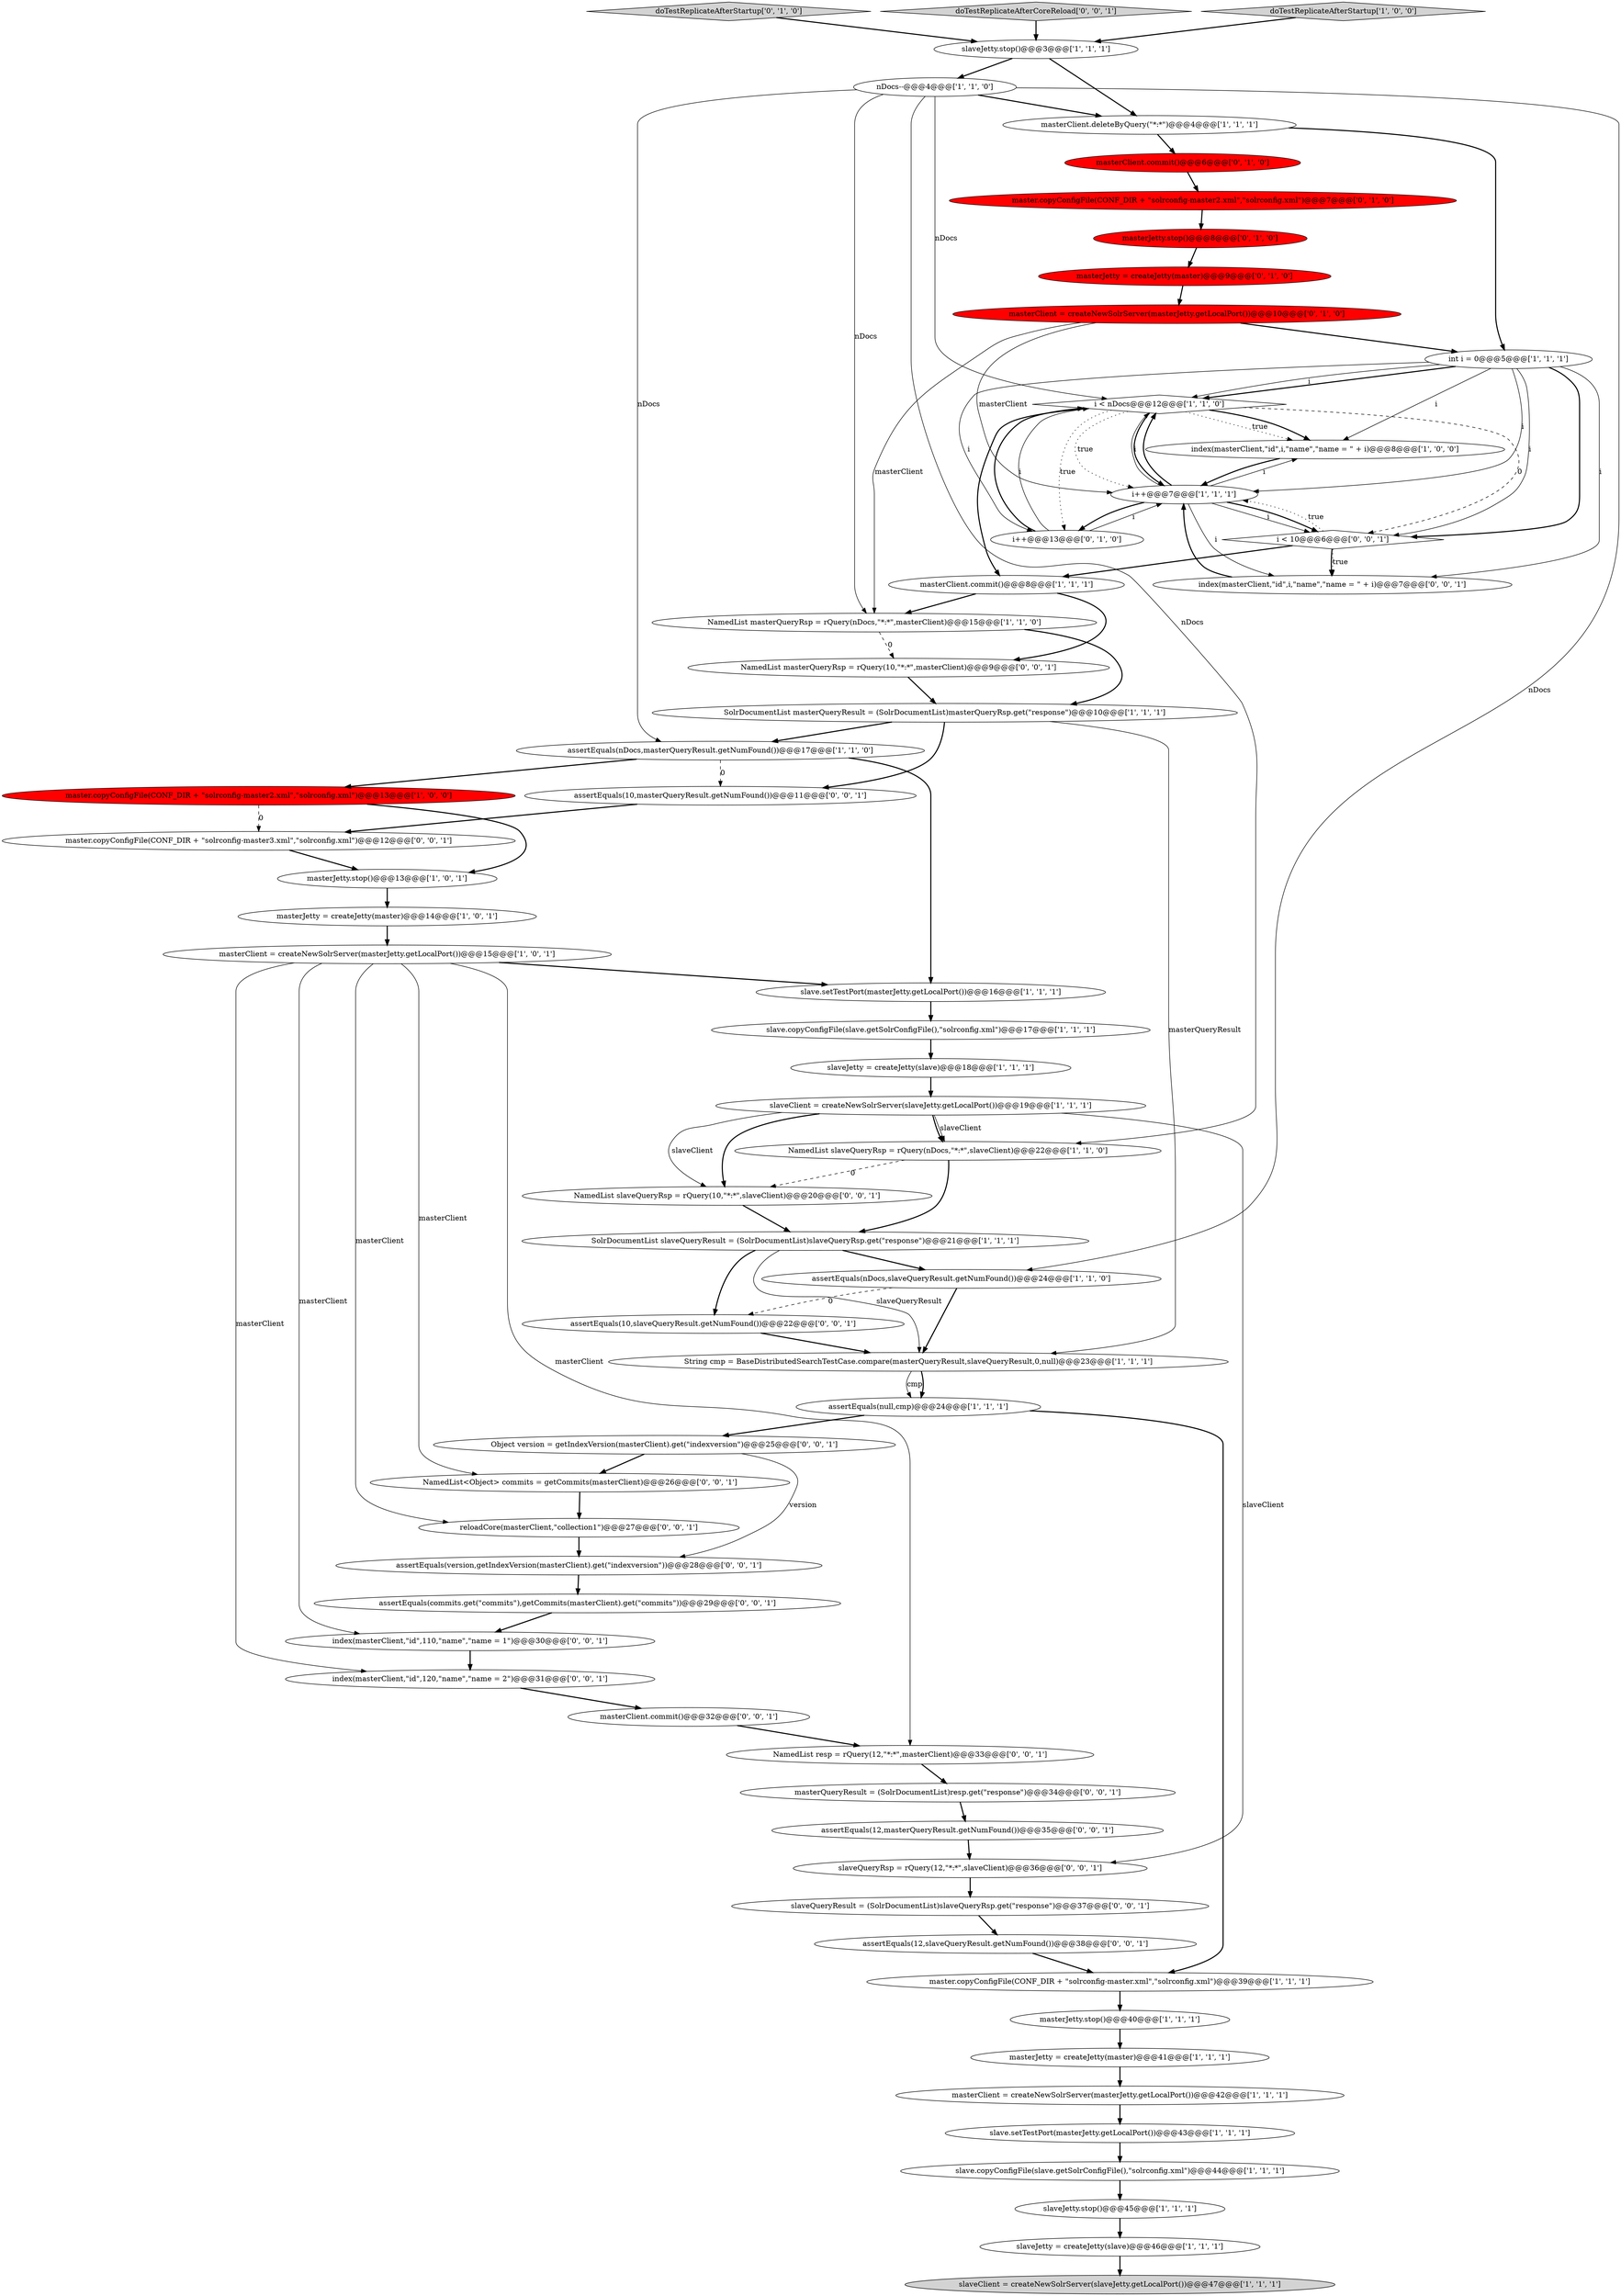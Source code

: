 digraph {
62 [style = filled, label = "assertEquals(10,masterQueryResult.getNumFound())@@@11@@@['0', '0', '1']", fillcolor = white, shape = ellipse image = "AAA0AAABBB3BBB"];
36 [style = filled, label = "doTestReplicateAfterStartup['0', '1', '0']", fillcolor = lightgray, shape = diamond image = "AAA0AAABBB2BBB"];
6 [style = filled, label = "index(masterClient,\"id\",i,\"name\",\"name = \" + i)@@@8@@@['1', '0', '0']", fillcolor = white, shape = ellipse image = "AAA0AAABBB1BBB"];
9 [style = filled, label = "assertEquals(nDocs,slaveQueryResult.getNumFound())@@@24@@@['1', '1', '0']", fillcolor = white, shape = ellipse image = "AAA0AAABBB1BBB"];
11 [style = filled, label = "slave.copyConfigFile(slave.getSolrConfigFile(),\"solrconfig.xml\")@@@17@@@['1', '1', '1']", fillcolor = white, shape = ellipse image = "AAA0AAABBB1BBB"];
61 [style = filled, label = "NamedList<Object> commits = getCommits(masterClient)@@@26@@@['0', '0', '1']", fillcolor = white, shape = ellipse image = "AAA0AAABBB3BBB"];
10 [style = filled, label = "i < nDocs@@@12@@@['1', '1', '0']", fillcolor = white, shape = diamond image = "AAA0AAABBB1BBB"];
25 [style = filled, label = "assertEquals(null,cmp)@@@24@@@['1', '1', '1']", fillcolor = white, shape = ellipse image = "AAA0AAABBB1BBB"];
30 [style = filled, label = "master.copyConfigFile(CONF_DIR + \"solrconfig-master2.xml\",\"solrconfig.xml\")@@@13@@@['1', '0', '0']", fillcolor = red, shape = ellipse image = "AAA1AAABBB1BBB"];
48 [style = filled, label = "assertEquals(10,slaveQueryResult.getNumFound())@@@22@@@['0', '0', '1']", fillcolor = white, shape = ellipse image = "AAA0AAABBB3BBB"];
37 [style = filled, label = "masterClient.commit()@@@6@@@['0', '1', '0']", fillcolor = red, shape = ellipse image = "AAA1AAABBB2BBB"];
50 [style = filled, label = "index(masterClient,\"id\",110,\"name\",\"name = 1\")@@@30@@@['0', '0', '1']", fillcolor = white, shape = ellipse image = "AAA0AAABBB3BBB"];
51 [style = filled, label = "index(masterClient,\"id\",120,\"name\",\"name = 2\")@@@31@@@['0', '0', '1']", fillcolor = white, shape = ellipse image = "AAA0AAABBB3BBB"];
29 [style = filled, label = "slave.copyConfigFile(slave.getSolrConfigFile(),\"solrconfig.xml\")@@@44@@@['1', '1', '1']", fillcolor = white, shape = ellipse image = "AAA0AAABBB1BBB"];
39 [style = filled, label = "master.copyConfigFile(CONF_DIR + \"solrconfig-master2.xml\",\"solrconfig.xml\")@@@7@@@['0', '1', '0']", fillcolor = red, shape = ellipse image = "AAA1AAABBB2BBB"];
44 [style = filled, label = "slaveQueryResult = (SolrDocumentList)slaveQueryRsp.get(\"response\")@@@37@@@['0', '0', '1']", fillcolor = white, shape = ellipse image = "AAA0AAABBB3BBB"];
3 [style = filled, label = "slaveJetty.stop()@@@3@@@['1', '1', '1']", fillcolor = white, shape = ellipse image = "AAA0AAABBB1BBB"];
0 [style = filled, label = "nDocs--@@@4@@@['1', '1', '0']", fillcolor = white, shape = ellipse image = "AAA0AAABBB1BBB"];
24 [style = filled, label = "assertEquals(nDocs,masterQueryResult.getNumFound())@@@17@@@['1', '1', '0']", fillcolor = white, shape = ellipse image = "AAA0AAABBB1BBB"];
52 [style = filled, label = "reloadCore(masterClient,\"collection1\")@@@27@@@['0', '0', '1']", fillcolor = white, shape = ellipse image = "AAA0AAABBB3BBB"];
32 [style = filled, label = "masterJetty.stop()@@@40@@@['1', '1', '1']", fillcolor = white, shape = ellipse image = "AAA0AAABBB1BBB"];
47 [style = filled, label = "assertEquals(12,masterQueryResult.getNumFound())@@@35@@@['0', '0', '1']", fillcolor = white, shape = ellipse image = "AAA0AAABBB3BBB"];
15 [style = filled, label = "slaveJetty = createJetty(slave)@@@18@@@['1', '1', '1']", fillcolor = white, shape = ellipse image = "AAA0AAABBB1BBB"];
28 [style = filled, label = "masterClient.deleteByQuery(\"*:*\")@@@4@@@['1', '1', '1']", fillcolor = white, shape = ellipse image = "AAA0AAABBB1BBB"];
2 [style = filled, label = "masterClient.commit()@@@8@@@['1', '1', '1']", fillcolor = white, shape = ellipse image = "AAA0AAABBB1BBB"];
54 [style = filled, label = "assertEquals(version,getIndexVersion(masterClient).get(\"indexversion\"))@@@28@@@['0', '0', '1']", fillcolor = white, shape = ellipse image = "AAA0AAABBB3BBB"];
23 [style = filled, label = "i++@@@7@@@['1', '1', '1']", fillcolor = white, shape = ellipse image = "AAA0AAABBB1BBB"];
41 [style = filled, label = "NamedList resp = rQuery(12,\"*:*\",masterClient)@@@33@@@['0', '0', '1']", fillcolor = white, shape = ellipse image = "AAA0AAABBB3BBB"];
40 [style = filled, label = "masterClient = createNewSolrServer(masterJetty.getLocalPort())@@@10@@@['0', '1', '0']", fillcolor = red, shape = ellipse image = "AAA1AAABBB2BBB"];
14 [style = filled, label = "SolrDocumentList masterQueryResult = (SolrDocumentList)masterQueryRsp.get(\"response\")@@@10@@@['1', '1', '1']", fillcolor = white, shape = ellipse image = "AAA0AAABBB1BBB"];
7 [style = filled, label = "slaveJetty = createJetty(slave)@@@46@@@['1', '1', '1']", fillcolor = white, shape = ellipse image = "AAA0AAABBB1BBB"];
1 [style = filled, label = "SolrDocumentList slaveQueryResult = (SolrDocumentList)slaveQueryRsp.get(\"response\")@@@21@@@['1', '1', '1']", fillcolor = white, shape = ellipse image = "AAA0AAABBB1BBB"];
27 [style = filled, label = "String cmp = BaseDistributedSearchTestCase.compare(masterQueryResult,slaveQueryResult,0,null)@@@23@@@['1', '1', '1']", fillcolor = white, shape = ellipse image = "AAA0AAABBB1BBB"];
38 [style = filled, label = "masterJetty = createJetty(master)@@@9@@@['0', '1', '0']", fillcolor = red, shape = ellipse image = "AAA1AAABBB2BBB"];
34 [style = filled, label = "masterJetty.stop()@@@8@@@['0', '1', '0']", fillcolor = red, shape = ellipse image = "AAA1AAABBB2BBB"];
19 [style = filled, label = "slave.setTestPort(masterJetty.getLocalPort())@@@16@@@['1', '1', '1']", fillcolor = white, shape = ellipse image = "AAA0AAABBB1BBB"];
26 [style = filled, label = "masterJetty.stop()@@@13@@@['1', '0', '1']", fillcolor = white, shape = ellipse image = "AAA0AAABBB1BBB"];
46 [style = filled, label = "doTestReplicateAfterCoreReload['0', '0', '1']", fillcolor = lightgray, shape = diamond image = "AAA0AAABBB3BBB"];
59 [style = filled, label = "NamedList masterQueryRsp = rQuery(10,\"*:*\",masterClient)@@@9@@@['0', '0', '1']", fillcolor = white, shape = ellipse image = "AAA0AAABBB3BBB"];
18 [style = filled, label = "slaveClient = createNewSolrServer(slaveJetty.getLocalPort())@@@47@@@['1', '1', '1']", fillcolor = lightgray, shape = ellipse image = "AAA0AAABBB1BBB"];
53 [style = filled, label = "master.copyConfigFile(CONF_DIR + \"solrconfig-master3.xml\",\"solrconfig.xml\")@@@12@@@['0', '0', '1']", fillcolor = white, shape = ellipse image = "AAA0AAABBB3BBB"];
35 [style = filled, label = "i++@@@13@@@['0', '1', '0']", fillcolor = white, shape = ellipse image = "AAA0AAABBB2BBB"];
13 [style = filled, label = "int i = 0@@@5@@@['1', '1', '1']", fillcolor = white, shape = ellipse image = "AAA0AAABBB1BBB"];
4 [style = filled, label = "masterJetty = createJetty(master)@@@14@@@['1', '0', '1']", fillcolor = white, shape = ellipse image = "AAA0AAABBB1BBB"];
22 [style = filled, label = "NamedList slaveQueryRsp = rQuery(nDocs,\"*:*\",slaveClient)@@@22@@@['1', '1', '0']", fillcolor = white, shape = ellipse image = "AAA0AAABBB1BBB"];
12 [style = filled, label = "master.copyConfigFile(CONF_DIR + \"solrconfig-master.xml\",\"solrconfig.xml\")@@@39@@@['1', '1', '1']", fillcolor = white, shape = ellipse image = "AAA0AAABBB1BBB"];
20 [style = filled, label = "slaveClient = createNewSolrServer(slaveJetty.getLocalPort())@@@19@@@['1', '1', '1']", fillcolor = white, shape = ellipse image = "AAA0AAABBB1BBB"];
5 [style = filled, label = "slaveJetty.stop()@@@45@@@['1', '1', '1']", fillcolor = white, shape = ellipse image = "AAA0AAABBB1BBB"];
49 [style = filled, label = "assertEquals(commits.get(\"commits\"),getCommits(masterClient).get(\"commits\"))@@@29@@@['0', '0', '1']", fillcolor = white, shape = ellipse image = "AAA0AAABBB3BBB"];
55 [style = filled, label = "i < 10@@@6@@@['0', '0', '1']", fillcolor = white, shape = diamond image = "AAA0AAABBB3BBB"];
58 [style = filled, label = "masterClient.commit()@@@32@@@['0', '0', '1']", fillcolor = white, shape = ellipse image = "AAA0AAABBB3BBB"];
56 [style = filled, label = "index(masterClient,\"id\",i,\"name\",\"name = \" + i)@@@7@@@['0', '0', '1']", fillcolor = white, shape = ellipse image = "AAA0AAABBB3BBB"];
57 [style = filled, label = "masterQueryResult = (SolrDocumentList)resp.get(\"response\")@@@34@@@['0', '0', '1']", fillcolor = white, shape = ellipse image = "AAA0AAABBB3BBB"];
33 [style = filled, label = "masterClient = createNewSolrServer(masterJetty.getLocalPort())@@@42@@@['1', '1', '1']", fillcolor = white, shape = ellipse image = "AAA0AAABBB1BBB"];
17 [style = filled, label = "NamedList masterQueryRsp = rQuery(nDocs,\"*:*\",masterClient)@@@15@@@['1', '1', '0']", fillcolor = white, shape = ellipse image = "AAA0AAABBB1BBB"];
8 [style = filled, label = "masterClient = createNewSolrServer(masterJetty.getLocalPort())@@@15@@@['1', '0', '1']", fillcolor = white, shape = ellipse image = "AAA0AAABBB1BBB"];
42 [style = filled, label = "NamedList slaveQueryRsp = rQuery(10,\"*:*\",slaveClient)@@@20@@@['0', '0', '1']", fillcolor = white, shape = ellipse image = "AAA0AAABBB3BBB"];
31 [style = filled, label = "doTestReplicateAfterStartup['1', '0', '0']", fillcolor = lightgray, shape = diamond image = "AAA0AAABBB1BBB"];
60 [style = filled, label = "Object version = getIndexVersion(masterClient).get(\"indexversion\")@@@25@@@['0', '0', '1']", fillcolor = white, shape = ellipse image = "AAA0AAABBB3BBB"];
16 [style = filled, label = "masterJetty = createJetty(master)@@@41@@@['1', '1', '1']", fillcolor = white, shape = ellipse image = "AAA0AAABBB1BBB"];
21 [style = filled, label = "slave.setTestPort(masterJetty.getLocalPort())@@@43@@@['1', '1', '1']", fillcolor = white, shape = ellipse image = "AAA0AAABBB1BBB"];
43 [style = filled, label = "slaveQueryRsp = rQuery(12,\"*:*\",slaveClient)@@@36@@@['0', '0', '1']", fillcolor = white, shape = ellipse image = "AAA0AAABBB3BBB"];
45 [style = filled, label = "assertEquals(12,slaveQueryResult.getNumFound())@@@38@@@['0', '0', '1']", fillcolor = white, shape = ellipse image = "AAA0AAABBB3BBB"];
23->55 [style = solid, label="i"];
14->24 [style = bold, label=""];
17->59 [style = dashed, label="0"];
23->6 [style = solid, label="i"];
29->5 [style = bold, label=""];
27->25 [style = solid, label="cmp"];
13->55 [style = bold, label=""];
13->23 [style = solid, label="i"];
55->2 [style = bold, label=""];
19->11 [style = bold, label=""];
8->52 [style = solid, label="masterClient"];
40->13 [style = bold, label=""];
20->42 [style = solid, label="slaveClient"];
48->27 [style = bold, label=""];
24->30 [style = bold, label=""];
22->42 [style = dashed, label="0"];
62->53 [style = bold, label=""];
17->14 [style = bold, label=""];
15->20 [style = bold, label=""];
2->59 [style = bold, label=""];
4->8 [style = bold, label=""];
42->1 [style = bold, label=""];
35->10 [style = bold, label=""];
43->44 [style = bold, label=""];
27->25 [style = bold, label=""];
8->50 [style = solid, label="masterClient"];
20->43 [style = solid, label="slaveClient"];
10->6 [style = dotted, label="true"];
28->37 [style = bold, label=""];
24->19 [style = bold, label=""];
54->49 [style = bold, label=""];
39->34 [style = bold, label=""];
30->26 [style = bold, label=""];
61->52 [style = bold, label=""];
13->56 [style = solid, label="i"];
60->54 [style = solid, label="version"];
8->61 [style = solid, label="masterClient"];
47->43 [style = bold, label=""];
51->58 [style = bold, label=""];
26->4 [style = bold, label=""];
3->0 [style = bold, label=""];
23->35 [style = bold, label=""];
35->23 [style = solid, label="i"];
24->62 [style = dashed, label="0"];
13->55 [style = solid, label="i"];
21->29 [style = bold, label=""];
10->23 [style = dotted, label="true"];
9->48 [style = dashed, label="0"];
16->33 [style = bold, label=""];
0->22 [style = solid, label="nDocs"];
55->23 [style = dotted, label="true"];
35->10 [style = solid, label="i"];
56->23 [style = bold, label=""];
23->10 [style = bold, label=""];
5->7 [style = bold, label=""];
10->2 [style = bold, label=""];
34->38 [style = bold, label=""];
31->3 [style = bold, label=""];
44->45 [style = bold, label=""];
52->54 [style = bold, label=""];
13->6 [style = solid, label="i"];
2->17 [style = bold, label=""];
13->10 [style = bold, label=""];
0->9 [style = solid, label="nDocs"];
55->56 [style = dotted, label="true"];
10->55 [style = dashed, label="0"];
6->23 [style = bold, label=""];
1->48 [style = bold, label=""];
20->22 [style = solid, label="slaveClient"];
12->32 [style = bold, label=""];
1->27 [style = solid, label="slaveQueryResult"];
32->16 [style = bold, label=""];
10->6 [style = bold, label=""];
8->41 [style = solid, label="masterClient"];
10->35 [style = dotted, label="true"];
1->9 [style = bold, label=""];
49->50 [style = bold, label=""];
9->27 [style = bold, label=""];
13->35 [style = solid, label="i"];
3->28 [style = bold, label=""];
13->10 [style = solid, label="i"];
60->61 [style = bold, label=""];
10->23 [style = bold, label=""];
53->26 [style = bold, label=""];
0->10 [style = solid, label="nDocs"];
7->18 [style = bold, label=""];
20->42 [style = bold, label=""];
22->1 [style = bold, label=""];
57->47 [style = bold, label=""];
38->40 [style = bold, label=""];
37->39 [style = bold, label=""];
59->14 [style = bold, label=""];
46->3 [style = bold, label=""];
23->10 [style = solid, label="i"];
23->56 [style = solid, label="i"];
8->51 [style = solid, label="masterClient"];
8->19 [style = bold, label=""];
0->24 [style = solid, label="nDocs"];
14->27 [style = solid, label="masterQueryResult"];
28->13 [style = bold, label=""];
0->17 [style = solid, label="nDocs"];
41->57 [style = bold, label=""];
30->53 [style = dashed, label="0"];
58->41 [style = bold, label=""];
11->15 [style = bold, label=""];
55->56 [style = bold, label=""];
20->22 [style = bold, label=""];
45->12 [style = bold, label=""];
40->23 [style = solid, label="masterClient"];
25->12 [style = bold, label=""];
40->17 [style = solid, label="masterClient"];
50->51 [style = bold, label=""];
14->62 [style = bold, label=""];
33->21 [style = bold, label=""];
25->60 [style = bold, label=""];
0->28 [style = bold, label=""];
23->55 [style = bold, label=""];
36->3 [style = bold, label=""];
}
